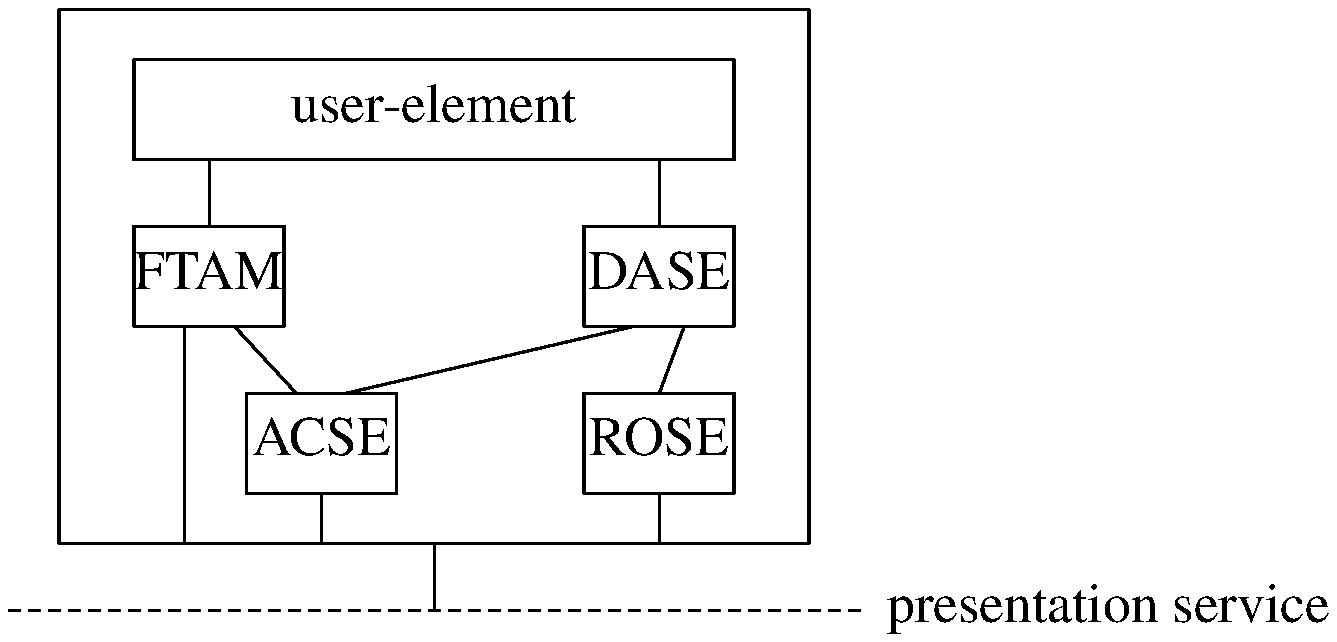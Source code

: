 .PS
.ps 20
##
lineht	=	2*lineht/3
## figure A-6/H-3
B1:	box "user-element" width 4*boxwid
B1a:	box invis with .w at B1.w
B1b:	box invis with .e at B1.e
B2:	box "DASE" with .ne at (B1.se.x, B1.se.y-lineht)
B4:	box "FTAM" with .nw at (B1.sw.x, B1.sw.y-lineht)
B6:	box "ACSE" with .n at ((B4.n.x+B1.n.x)/2, B4.s.y-lineht)
B7:	box "ROSE" with .n at (B2.s.x, B2.s.y-lineht)
B5:	box with .n at (B1.n.x, B1.n.y+boxht/2) width 5*boxwid \
	height boxht+B1.n.y-B6.s.y
##
	line from B1a.s to B4.n
	line from (B4.s.x-boxwid/6, B4.s.y) to (B4.s.x-boxwid/6, B5.s.y)
	line from B1b.s to B2.n
	line from (B2.s.x+boxwid/6, B2.s.y) to B7.n
	line from B7.s to (B7.s.x, B5.s.y)
	line from (B4.s.x+boxwid/6, B4.s.y) to (B6.n.x-boxwid/6, B6.n.y)
	line from (B2.s.x-boxwid/6, B2.s.y) to (B6.n.x+boxwid/6, B6.n.y)
	line from B6.s to (B6.s.x, B5.s.y)
##
	line down from B5.s
	line dashed from (B5.w.x-linewid/2, B5.s.y-lineht) \
		    to   (B5.e.x+linewid/2, B5.s.y-lineht)
	move to (B5.e.x+linewid/2 , B5.s.y-lineht); \
	    "\ \ presentation service" ljust
##
.PE
